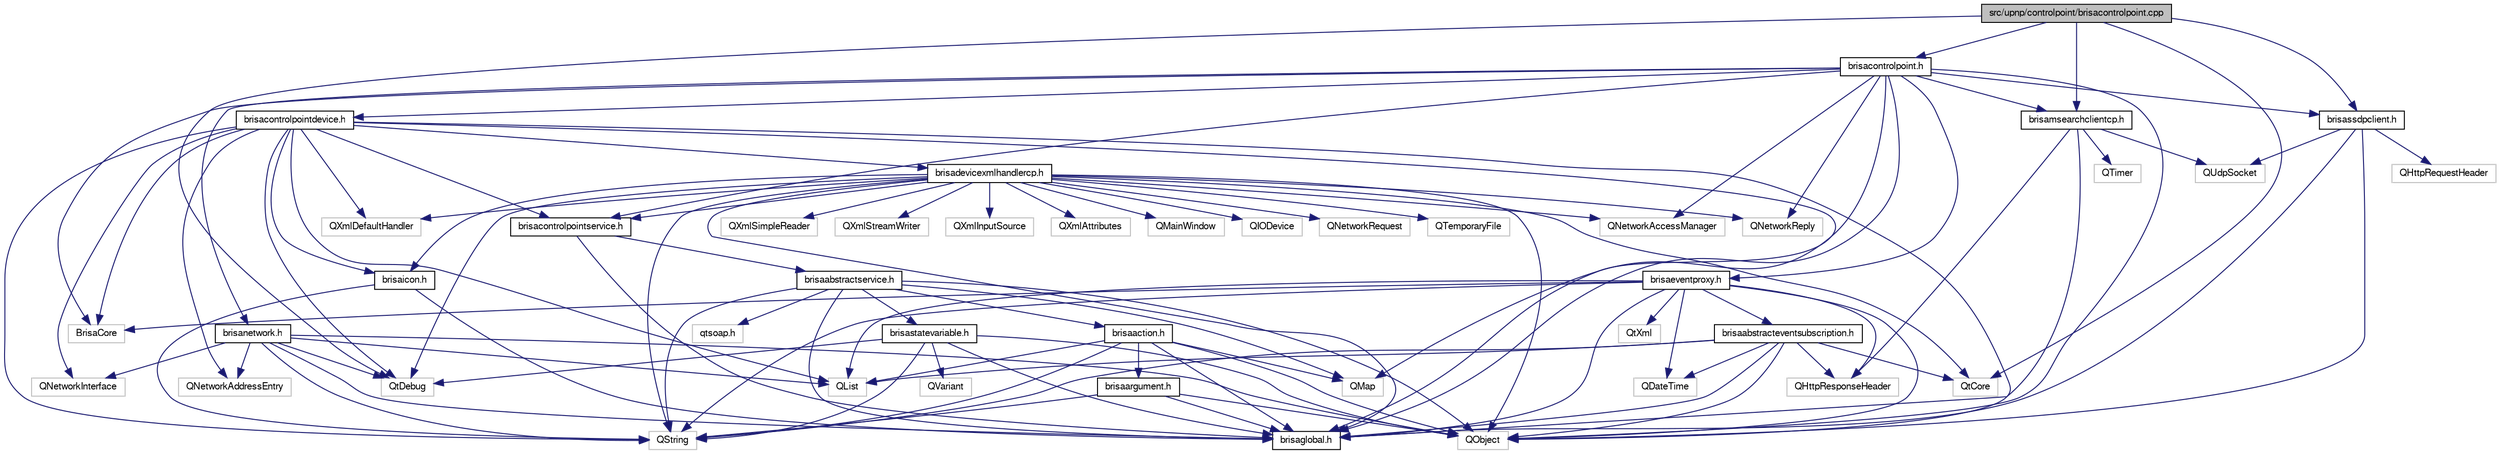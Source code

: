 digraph G
{
  bgcolor="transparent";
  edge [fontname="FreeSans",fontsize="10",labelfontname="FreeSans",labelfontsize="10"];
  node [fontname="FreeSans",fontsize="10",shape=record];
  Node1 [label="src/upnp/controlpoint/brisacontrolpoint.cpp",height=0.2,width=0.4,color="black", fillcolor="grey75", style="filled" fontcolor="black"];
  Node1 -> Node2 [color="midnightblue",fontsize="10",style="solid"];
  Node2 [label="QtCore",height=0.2,width=0.4,color="grey75"];
  Node1 -> Node3 [color="midnightblue",fontsize="10",style="solid"];
  Node3 [label="QtDebug",height=0.2,width=0.4,color="grey75"];
  Node1 -> Node4 [color="midnightblue",fontsize="10",style="solid"];
  Node4 [label="brisacontrolpoint.h",height=0.2,width=0.4,color="black",URL="$brisacontrolpoint_8h.html"];
  Node4 -> Node5 [color="midnightblue",fontsize="10",style="solid"];
  Node5 [label="QNetworkAccessManager",height=0.2,width=0.4,color="grey75"];
  Node4 -> Node6 [color="midnightblue",fontsize="10",style="solid"];
  Node6 [label="QNetworkReply",height=0.2,width=0.4,color="grey75"];
  Node4 -> Node7 [color="midnightblue",fontsize="10",style="solid"];
  Node7 [label="QObject",height=0.2,width=0.4,color="grey75"];
  Node4 -> Node8 [color="midnightblue",fontsize="10",style="solid"];
  Node8 [label="QMap",height=0.2,width=0.4,color="grey75"];
  Node4 -> Node9 [color="midnightblue",fontsize="10",style="solid"];
  Node9 [label="BrisaCore",height=0.2,width=0.4,color="grey75"];
  Node4 -> Node10 [color="midnightblue",fontsize="10",style="solid"];
  Node10 [label="brisanetwork.h",height=0.2,width=0.4,color="black",URL="$brisanetwork_8h.html"];
  Node10 -> Node11 [color="midnightblue",fontsize="10",style="solid"];
  Node11 [label="QString",height=0.2,width=0.4,color="grey75"];
  Node10 -> Node12 [color="midnightblue",fontsize="10",style="solid"];
  Node12 [label="QList",height=0.2,width=0.4,color="grey75"];
  Node10 -> Node13 [color="midnightblue",fontsize="10",style="solid"];
  Node13 [label="QNetworkInterface",height=0.2,width=0.4,color="grey75"];
  Node10 -> Node14 [color="midnightblue",fontsize="10",style="solid"];
  Node14 [label="QNetworkAddressEntry",height=0.2,width=0.4,color="grey75"];
  Node10 -> Node3 [color="midnightblue",fontsize="10",style="solid"];
  Node10 -> Node7 [color="midnightblue",fontsize="10",style="solid"];
  Node10 -> Node15 [color="midnightblue",fontsize="10",style="solid"];
  Node15 [label="brisaglobal.h",height=0.2,width=0.4,color="black",URL="$brisaglobal_8h.html"];
  Node4 -> Node16 [color="midnightblue",fontsize="10",style="solid"];
  Node16 [label="brisacontrolpointdevice.h",height=0.2,width=0.4,color="black",URL="$brisacontrolpointdevice_8h.html"];
  Node16 -> Node11 [color="midnightblue",fontsize="10",style="solid"];
  Node16 -> Node12 [color="midnightblue",fontsize="10",style="solid"];
  Node16 -> Node17 [color="midnightblue",fontsize="10",style="solid"];
  Node17 [label="QXmlDefaultHandler",height=0.2,width=0.4,color="grey75"];
  Node16 -> Node13 [color="midnightblue",fontsize="10",style="solid"];
  Node16 -> Node14 [color="midnightblue",fontsize="10",style="solid"];
  Node16 -> Node3 [color="midnightblue",fontsize="10",style="solid"];
  Node16 -> Node7 [color="midnightblue",fontsize="10",style="solid"];
  Node16 -> Node9 [color="midnightblue",fontsize="10",style="solid"];
  Node16 -> Node18 [color="midnightblue",fontsize="10",style="solid"];
  Node18 [label="brisaicon.h",height=0.2,width=0.4,color="black",URL="$brisaicon_8h.html"];
  Node18 -> Node11 [color="midnightblue",fontsize="10",style="solid"];
  Node18 -> Node15 [color="midnightblue",fontsize="10",style="solid"];
  Node16 -> Node19 [color="midnightblue",fontsize="10",style="solid"];
  Node19 [label="brisacontrolpointservice.h",height=0.2,width=0.4,color="black",URL="$brisacontrolpointservice_8h.html"];
  Node19 -> Node20 [color="midnightblue",fontsize="10",style="solid"];
  Node20 [label="brisaabstractservice.h",height=0.2,width=0.4,color="black",URL="$brisaabstractservice_8h.html"];
  Node20 -> Node21 [color="midnightblue",fontsize="10",style="solid"];
  Node21 [label="brisaaction.h",height=0.2,width=0.4,color="black",URL="$brisaaction_8h.html"];
  Node21 -> Node22 [color="midnightblue",fontsize="10",style="solid"];
  Node22 [label="brisaargument.h",height=0.2,width=0.4,color="black",URL="$brisaargument_8h.html"];
  Node22 -> Node7 [color="midnightblue",fontsize="10",style="solid"];
  Node22 -> Node11 [color="midnightblue",fontsize="10",style="solid"];
  Node22 -> Node15 [color="midnightblue",fontsize="10",style="solid"];
  Node21 -> Node15 [color="midnightblue",fontsize="10",style="solid"];
  Node21 -> Node11 [color="midnightblue",fontsize="10",style="solid"];
  Node21 -> Node12 [color="midnightblue",fontsize="10",style="solid"];
  Node21 -> Node8 [color="midnightblue",fontsize="10",style="solid"];
  Node21 -> Node7 [color="midnightblue",fontsize="10",style="solid"];
  Node20 -> Node23 [color="midnightblue",fontsize="10",style="solid"];
  Node23 [label="brisastatevariable.h",height=0.2,width=0.4,color="black",URL="$brisastatevariable_8h.html"];
  Node23 -> Node11 [color="midnightblue",fontsize="10",style="solid"];
  Node23 -> Node24 [color="midnightblue",fontsize="10",style="solid"];
  Node24 [label="QVariant",height=0.2,width=0.4,color="grey75"];
  Node23 -> Node7 [color="midnightblue",fontsize="10",style="solid"];
  Node23 -> Node3 [color="midnightblue",fontsize="10",style="solid"];
  Node23 -> Node15 [color="midnightblue",fontsize="10",style="solid"];
  Node20 -> Node15 [color="midnightblue",fontsize="10",style="solid"];
  Node20 -> Node25 [color="midnightblue",fontsize="10",style="solid"];
  Node25 [label="qtsoap.h",height=0.2,width=0.4,color="grey75"];
  Node20 -> Node8 [color="midnightblue",fontsize="10",style="solid"];
  Node20 -> Node11 [color="midnightblue",fontsize="10",style="solid"];
  Node20 -> Node7 [color="midnightblue",fontsize="10",style="solid"];
  Node19 -> Node15 [color="midnightblue",fontsize="10",style="solid"];
  Node16 -> Node26 [color="midnightblue",fontsize="10",style="solid"];
  Node26 [label="brisadevicexmlhandlercp.h",height=0.2,width=0.4,color="black",URL="$brisadevicexmlhandlercp_8h.html"];
  Node26 -> Node17 [color="midnightblue",fontsize="10",style="solid"];
  Node26 -> Node27 [color="midnightblue",fontsize="10",style="solid"];
  Node27 [label="QXmlSimpleReader",height=0.2,width=0.4,color="grey75"];
  Node26 -> Node28 [color="midnightblue",fontsize="10",style="solid"];
  Node28 [label="QXmlStreamWriter",height=0.2,width=0.4,color="grey75"];
  Node26 -> Node29 [color="midnightblue",fontsize="10",style="solid"];
  Node29 [label="QXmlInputSource",height=0.2,width=0.4,color="grey75"];
  Node26 -> Node30 [color="midnightblue",fontsize="10",style="solid"];
  Node30 [label="QXmlAttributes",height=0.2,width=0.4,color="grey75"];
  Node26 -> Node31 [color="midnightblue",fontsize="10",style="solid"];
  Node31 [label="QMainWindow",height=0.2,width=0.4,color="grey75"];
  Node26 -> Node32 [color="midnightblue",fontsize="10",style="solid"];
  Node32 [label="QIODevice",height=0.2,width=0.4,color="grey75"];
  Node26 -> Node11 [color="midnightblue",fontsize="10",style="solid"];
  Node26 -> Node3 [color="midnightblue",fontsize="10",style="solid"];
  Node26 -> Node2 [color="midnightblue",fontsize="10",style="solid"];
  Node26 -> Node7 [color="midnightblue",fontsize="10",style="solid"];
  Node26 -> Node5 [color="midnightblue",fontsize="10",style="solid"];
  Node26 -> Node6 [color="midnightblue",fontsize="10",style="solid"];
  Node26 -> Node33 [color="midnightblue",fontsize="10",style="solid"];
  Node33 [label="QNetworkRequest",height=0.2,width=0.4,color="grey75"];
  Node26 -> Node34 [color="midnightblue",fontsize="10",style="solid"];
  Node34 [label="QTemporaryFile",height=0.2,width=0.4,color="grey75"];
  Node26 -> Node18 [color="midnightblue",fontsize="10",style="solid"];
  Node26 -> Node19 [color="midnightblue",fontsize="10",style="solid"];
  Node26 -> Node15 [color="midnightblue",fontsize="10",style="solid"];
  Node16 -> Node15 [color="midnightblue",fontsize="10",style="solid"];
  Node4 -> Node19 [color="midnightblue",fontsize="10",style="solid"];
  Node4 -> Node35 [color="midnightblue",fontsize="10",style="solid"];
  Node35 [label="brisaeventproxy.h",height=0.2,width=0.4,color="black",URL="$brisaeventproxy_8h.html"];
  Node35 -> Node36 [color="midnightblue",fontsize="10",style="solid"];
  Node36 [label="brisaabstracteventsubscription.h",height=0.2,width=0.4,color="black",URL="$brisaabstracteventsubscription_8h.html"];
  Node36 -> Node37 [color="midnightblue",fontsize="10",style="solid"];
  Node37 [label="QDateTime",height=0.2,width=0.4,color="grey75"];
  Node36 -> Node12 [color="midnightblue",fontsize="10",style="solid"];
  Node36 -> Node11 [color="midnightblue",fontsize="10",style="solid"];
  Node36 -> Node38 [color="midnightblue",fontsize="10",style="solid"];
  Node38 [label="QHttpResponseHeader",height=0.2,width=0.4,color="grey75"];
  Node36 -> Node7 [color="midnightblue",fontsize="10",style="solid"];
  Node36 -> Node2 [color="midnightblue",fontsize="10",style="solid"];
  Node36 -> Node15 [color="midnightblue",fontsize="10",style="solid"];
  Node35 -> Node15 [color="midnightblue",fontsize="10",style="solid"];
  Node35 -> Node9 [color="midnightblue",fontsize="10",style="solid"];
  Node35 -> Node37 [color="midnightblue",fontsize="10",style="solid"];
  Node35 -> Node12 [color="midnightblue",fontsize="10",style="solid"];
  Node35 -> Node11 [color="midnightblue",fontsize="10",style="solid"];
  Node35 -> Node38 [color="midnightblue",fontsize="10",style="solid"];
  Node35 -> Node7 [color="midnightblue",fontsize="10",style="solid"];
  Node35 -> Node39 [color="midnightblue",fontsize="10",style="solid"];
  Node39 [label="QtXml",height=0.2,width=0.4,color="grey75"];
  Node4 -> Node40 [color="midnightblue",fontsize="10",style="solid"];
  Node40 [label="brisamsearchclientcp.h",height=0.2,width=0.4,color="black",URL="$brisamsearchclientcp_8h.html"];
  Node40 -> Node41 [color="midnightblue",fontsize="10",style="solid"];
  Node41 [label="QUdpSocket",height=0.2,width=0.4,color="grey75"];
  Node40 -> Node42 [color="midnightblue",fontsize="10",style="solid"];
  Node42 [label="QTimer",height=0.2,width=0.4,color="grey75"];
  Node40 -> Node38 [color="midnightblue",fontsize="10",style="solid"];
  Node40 -> Node15 [color="midnightblue",fontsize="10",style="solid"];
  Node4 -> Node43 [color="midnightblue",fontsize="10",style="solid"];
  Node43 [label="brisassdpclient.h",height=0.2,width=0.4,color="black",URL="$brisassdpclient_8h.html"];
  Node43 -> Node7 [color="midnightblue",fontsize="10",style="solid"];
  Node43 -> Node41 [color="midnightblue",fontsize="10",style="solid"];
  Node43 -> Node44 [color="midnightblue",fontsize="10",style="solid"];
  Node44 [label="QHttpRequestHeader",height=0.2,width=0.4,color="grey75"];
  Node43 -> Node15 [color="midnightblue",fontsize="10",style="solid"];
  Node4 -> Node15 [color="midnightblue",fontsize="10",style="solid"];
  Node1 -> Node43 [color="midnightblue",fontsize="10",style="solid"];
  Node1 -> Node40 [color="midnightblue",fontsize="10",style="solid"];
}
